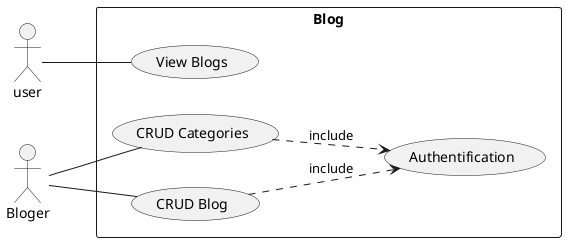     @startuml
    left to right direction

    actor Visiteur as "user"
    actor Blogueur as "Bloger"

    rectangle "Blog" {
        usecase "View Blogs" as UC_ConsulterArticles
        usecase "CRUD Categories" as UC_Categorie
        usecase "CRUD Blog" as UC_Article  
        usecase "Authentification" as Auth
    }
    Blogueur -- UC_Article
    Blogueur -- UC_Categorie
    Visiteur -- UC_ConsulterArticles
    UC_Categorie .-> Auth : "include"
    UC_Article .-> Auth : "include"
    @enduml